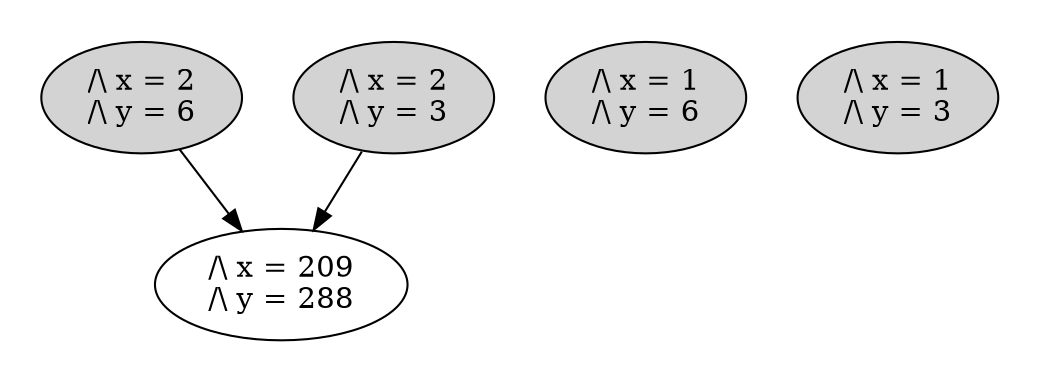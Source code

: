strict digraph DiskGraph {
nodesep=0.35;
subgraph cluster_graph {
color="white";
8244198208000531372 [label="/\\ x = 1\n/\\ y = 3",style = filled]
5109318023782289719 [label="/\\ x = 1\n/\\ y = 6",style = filled]
-1835396468595217593 [label="/\\ x = 2\n/\\ y = 3",style = filled]
-3311857004655156772 [label="/\\ x = 2\n/\\ y = 6",style = filled]
-1835396468595217593 -> -3725389494540109573 [label="",color="black",fontcolor="black"];
-3725389494540109573 [label="/\\ x = 209\n/\\ y = 288"];
-3311857004655156772 -> -3725389494540109573 [label="",color="black",fontcolor="black"];
{rank = same; -1835396468595217593;5109318023782289719;8244198208000531372;-3311857004655156772;}
}
}